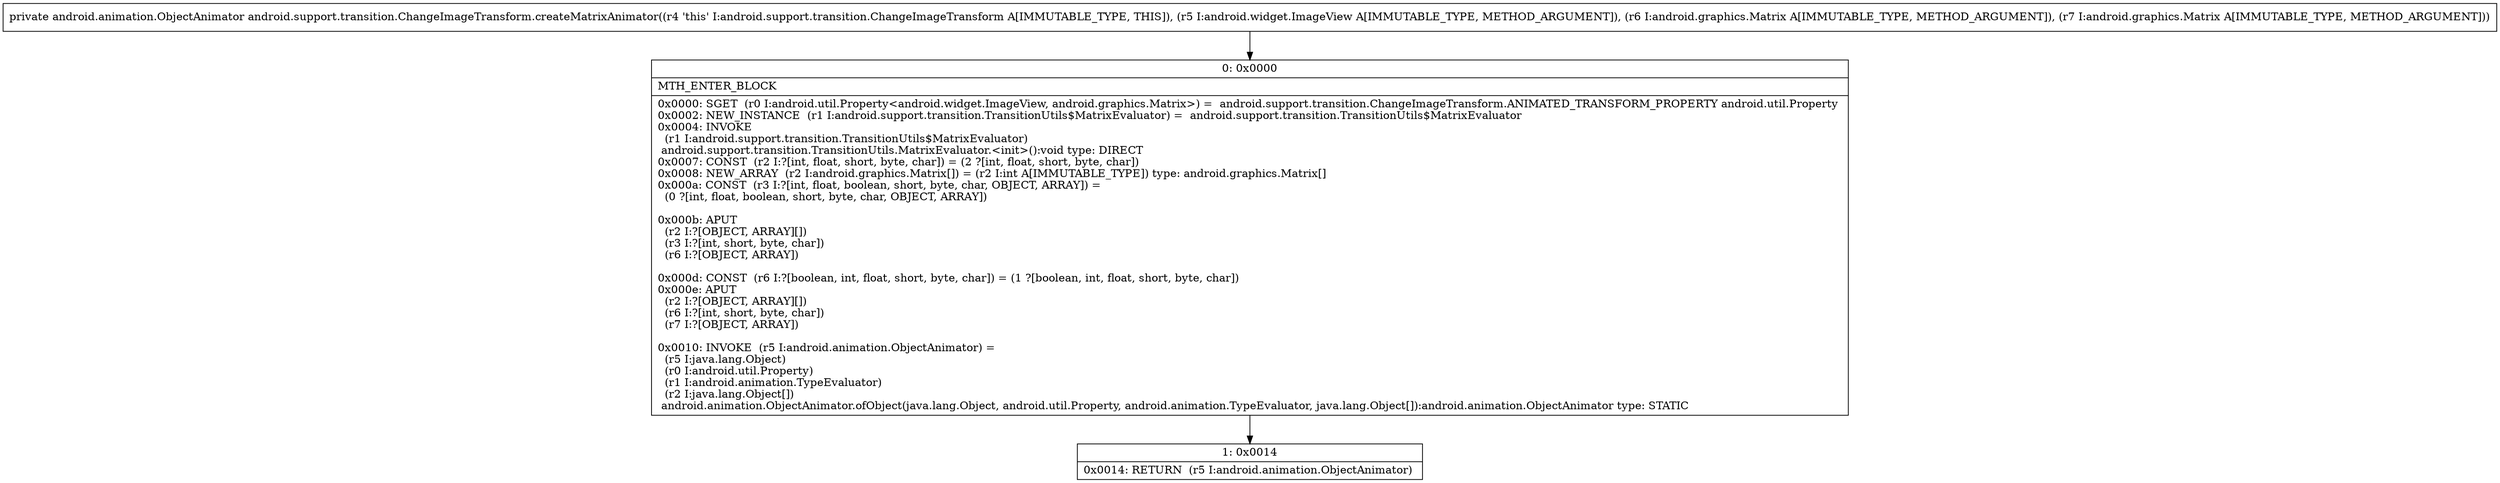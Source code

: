 digraph "CFG forandroid.support.transition.ChangeImageTransform.createMatrixAnimator(Landroid\/widget\/ImageView;Landroid\/graphics\/Matrix;Landroid\/graphics\/Matrix;)Landroid\/animation\/ObjectAnimator;" {
Node_0 [shape=record,label="{0\:\ 0x0000|MTH_ENTER_BLOCK\l|0x0000: SGET  (r0 I:android.util.Property\<android.widget.ImageView, android.graphics.Matrix\>) =  android.support.transition.ChangeImageTransform.ANIMATED_TRANSFORM_PROPERTY android.util.Property \l0x0002: NEW_INSTANCE  (r1 I:android.support.transition.TransitionUtils$MatrixEvaluator) =  android.support.transition.TransitionUtils$MatrixEvaluator \l0x0004: INVOKE  \l  (r1 I:android.support.transition.TransitionUtils$MatrixEvaluator)\l android.support.transition.TransitionUtils.MatrixEvaluator.\<init\>():void type: DIRECT \l0x0007: CONST  (r2 I:?[int, float, short, byte, char]) = (2 ?[int, float, short, byte, char]) \l0x0008: NEW_ARRAY  (r2 I:android.graphics.Matrix[]) = (r2 I:int A[IMMUTABLE_TYPE]) type: android.graphics.Matrix[] \l0x000a: CONST  (r3 I:?[int, float, boolean, short, byte, char, OBJECT, ARRAY]) = \l  (0 ?[int, float, boolean, short, byte, char, OBJECT, ARRAY])\l \l0x000b: APUT  \l  (r2 I:?[OBJECT, ARRAY][])\l  (r3 I:?[int, short, byte, char])\l  (r6 I:?[OBJECT, ARRAY])\l \l0x000d: CONST  (r6 I:?[boolean, int, float, short, byte, char]) = (1 ?[boolean, int, float, short, byte, char]) \l0x000e: APUT  \l  (r2 I:?[OBJECT, ARRAY][])\l  (r6 I:?[int, short, byte, char])\l  (r7 I:?[OBJECT, ARRAY])\l \l0x0010: INVOKE  (r5 I:android.animation.ObjectAnimator) = \l  (r5 I:java.lang.Object)\l  (r0 I:android.util.Property)\l  (r1 I:android.animation.TypeEvaluator)\l  (r2 I:java.lang.Object[])\l android.animation.ObjectAnimator.ofObject(java.lang.Object, android.util.Property, android.animation.TypeEvaluator, java.lang.Object[]):android.animation.ObjectAnimator type: STATIC \l}"];
Node_1 [shape=record,label="{1\:\ 0x0014|0x0014: RETURN  (r5 I:android.animation.ObjectAnimator) \l}"];
MethodNode[shape=record,label="{private android.animation.ObjectAnimator android.support.transition.ChangeImageTransform.createMatrixAnimator((r4 'this' I:android.support.transition.ChangeImageTransform A[IMMUTABLE_TYPE, THIS]), (r5 I:android.widget.ImageView A[IMMUTABLE_TYPE, METHOD_ARGUMENT]), (r6 I:android.graphics.Matrix A[IMMUTABLE_TYPE, METHOD_ARGUMENT]), (r7 I:android.graphics.Matrix A[IMMUTABLE_TYPE, METHOD_ARGUMENT])) }"];
MethodNode -> Node_0;
Node_0 -> Node_1;
}

